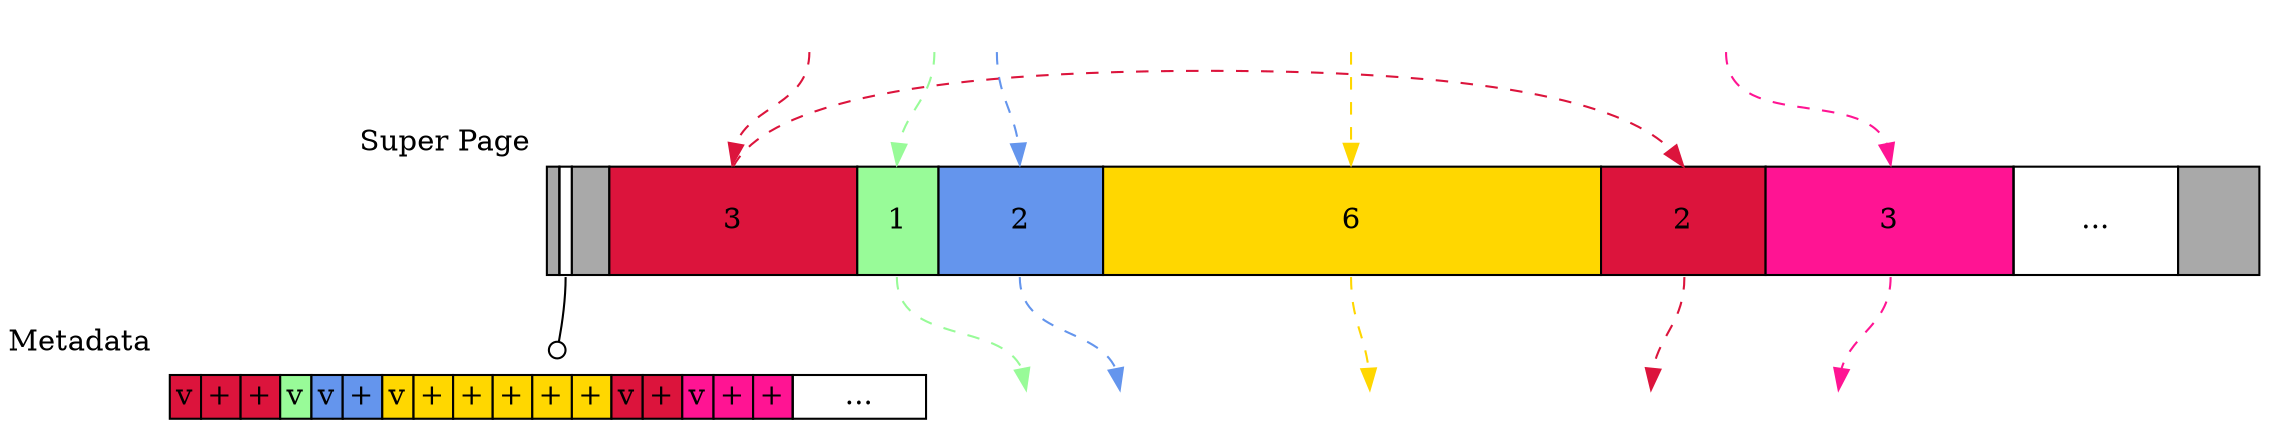 digraph G {
  graph[bgcolor=transparent]
  node[shape=plaintext]
  edge[style=dashed]

  invisible_a[label=<
    <TABLE BORDER="0" CELLBORDER="0" CELLSPACING="0">
      <TR>
        <TD PORT="red" WIDTH="100"></TD>
        <TD PORT="green" WIDTH="20"></TD>
        <TD PORT="blue" WIDTH="40"></TD>
        <TD PORT="gold" WIDTH="300"></TD>
        <TD PORT="pink" WIDTH="60"></TD>
      </TR>
    </TABLE>
  >]
  superpage[xlabel="Super Page",label=<
    <TABLE BORDER="0" CELLBORDER="1" CELLSPACING="0" WIDTH="10">
      <TR>
        <!-- Head Partition Page -->
        <TD BGCOLOR="darkgrey" HEIGHT="52"></TD>
        <TD PORT="metadata"></TD>
        <TD BGCOLOR="darkgrey" WIDTH="18"></TD>
        <!-- Several Slot Spans -->
        <TD PORT="red" BGCOLOR="crimson" WIDTH="119">3</TD>
        <TD PORT="green" BGCOLOR="palegreen" WIDTH="39">1</TD>
        <TD PORT="blue" BGCOLOR="cornflowerblue" WIDTH="79">2</TD>
        <TD PORT="gold" BGCOLOR="gold" WIDTH="239">6</TD>
        <TD PORT="red2" BGCOLOR="crimson" WIDTH="79">2</TD>
        <TD PORT="pink" BGCOLOR="deeppink" WIDTH="119">3</TD>
        <TD WIDTH="79">...</TD>
        <!-- Tail Partition Page -->
        <TD BGCOLOR="darkgrey" WIDTH="39"></TD>
      </TR>
    </TABLE>
  >]
  invisible_b[label=<
    <TABLE BORDER="0" CELLBORDER="0" CELLSPACING="0">
      <TR>
        <TD PORT="green" WIDTH="30"></TD>
        <TD PORT="blue" WIDTH="60"></TD>
        <TD PORT="gold" WIDTH="180"></TD>
        <TD PORT="red" WIDTH="90"></TD>
        <TD PORT="pink" WIDTH="90"></TD>
      </TR>
    </TABLE>
  >]
  metadata_page[xlabel="Metadata",label=<
    <TABLE BORDER="0" CELLBORDER="1" CELLSPACING="0">
      <TR>
        <!-- Red Slot Span Metadata -->
        <TD BGCOLOR="crimson">v</TD>
        <TD BGCOLOR="crimson">+</TD>
        <TD BGCOLOR="crimson">+</TD>
        <!-- Green Slot Span Metadata -->
        <TD BGCOLOR="palegreen">v</TD>
        <!-- Blue Slot Span Metadata -->
        <TD BGCOLOR="cornflowerblue">v</TD>
        <TD BGCOLOR="cornflowerblue">+</TD>
        <!-- Gold Slot Span Metadata -->
        <TD BGCOLOR="gold">v</TD>
        <TD BGCOLOR="gold">+</TD>
        <TD BGCOLOR="gold">+</TD>
        <TD BGCOLOR="gold">+</TD>
        <TD BGCOLOR="gold">+</TD>
        <TD BGCOLOR="gold">+</TD>
        <!-- Red Slot Span Metadata -->
        <TD BGCOLOR="crimson">v</TD>
        <TD BGCOLOR="crimson">+</TD>
        <!-- Pink Slot Span Metadata -->
        <TD BGCOLOR="deeppink">v</TD>
        <TD BGCOLOR="deeppink">+</TD>
        <TD BGCOLOR="deeppink">+</TD>
        <!-- etc. -->
        <TD WIDTH="64">...</TD>
      </TR>
    </TABLE>
  >]

  invisible_a:red->superpage:red->superpage:red2[color=crimson]
  superpage:red2->invisible_b:red[color=crimson]
  invisible_a:green->superpage:green->invisible_b:green[color=palegreen]
  invisible_a:blue->superpage:blue->invisible_b:blue[color=cornflowerblue]
  invisible_a:gold->superpage:gold->invisible_b:gold[color=gold]
  invisible_a:pink->superpage:pink->invisible_b:pink[color=deeppink]

  superpage:metadata->metadata_page[style="",arrowhead=odot]
}
